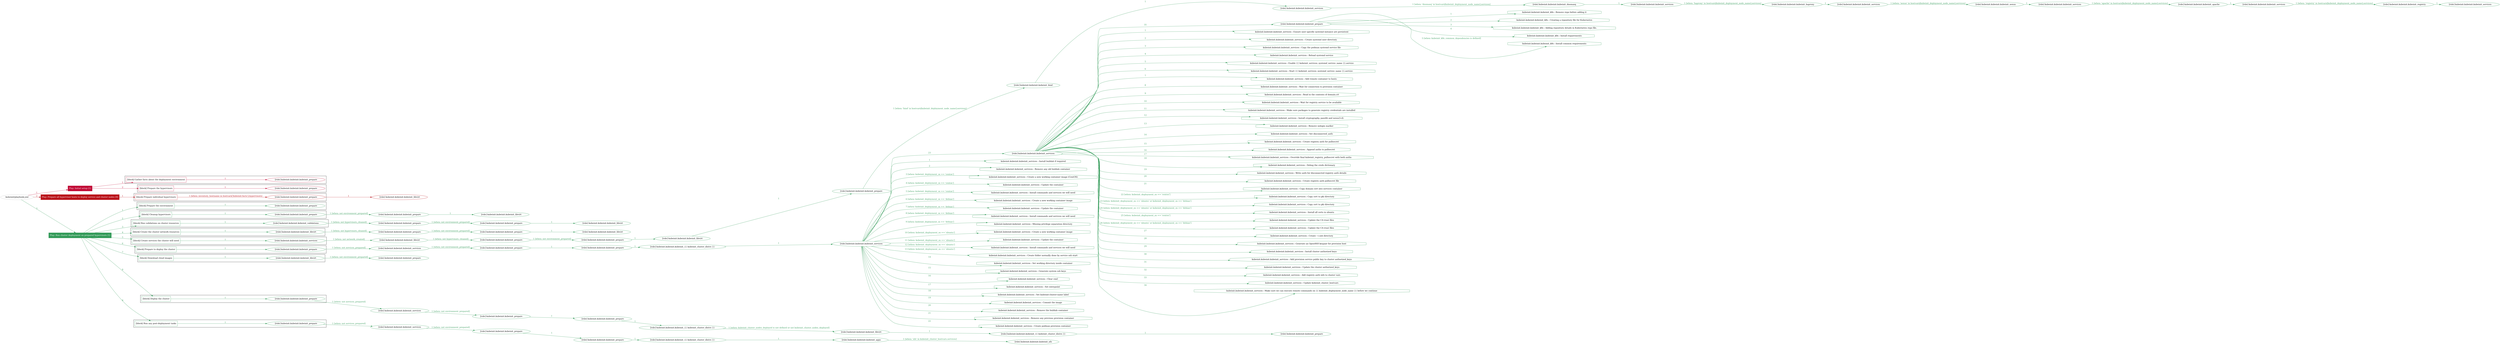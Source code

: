 digraph {
	graph [concentrate=true ordering=in rankdir=LR ratio=fill]
	edge [esep=5 sep=10]
	"kubeinit/playbook.yml" [id=root_node style=dotted]
	play_92b7518a [label="Play: Initial setup (1)" color="#c10b36" fontcolor="#ffffff" id=play_92b7518a shape=box style=filled tooltip=localhost]
	"kubeinit/playbook.yml" -> play_92b7518a [label="1 " color="#c10b36" fontcolor="#c10b36" id=edge_88867247 labeltooltip="1 " tooltip="1 "]
	subgraph "kubeinit.kubeinit.kubeinit_prepare" {
		role_ce4e03c8 [label="[role] kubeinit.kubeinit.kubeinit_prepare" color="#c10b36" id=role_ce4e03c8 tooltip="kubeinit.kubeinit.kubeinit_prepare"]
	}
	subgraph "kubeinit.kubeinit.kubeinit_prepare" {
		role_57463287 [label="[role] kubeinit.kubeinit.kubeinit_prepare" color="#c10b36" id=role_57463287 tooltip="kubeinit.kubeinit.kubeinit_prepare"]
	}
	subgraph "Play: Initial setup (1)" {
		play_92b7518a -> block_1b6678e8 [label=1 color="#c10b36" fontcolor="#c10b36" id=edge_5b35df6c labeltooltip=1 tooltip=1]
		subgraph cluster_block_1b6678e8 {
			block_1b6678e8 [label="[block] Gather facts about the deployment environment" color="#c10b36" id=block_1b6678e8 labeltooltip="Gather facts about the deployment environment" shape=box tooltip="Gather facts about the deployment environment"]
			block_1b6678e8 -> role_ce4e03c8 [label="1 " color="#c10b36" fontcolor="#c10b36" id=edge_1914b3c9 labeltooltip="1 " tooltip="1 "]
		}
		play_92b7518a -> block_e1951dd5 [label=2 color="#c10b36" fontcolor="#c10b36" id=edge_432cb0eb labeltooltip=2 tooltip=2]
		subgraph cluster_block_e1951dd5 {
			block_e1951dd5 [label="[block] Prepare the hypervisors" color="#c10b36" id=block_e1951dd5 labeltooltip="Prepare the hypervisors" shape=box tooltip="Prepare the hypervisors"]
			block_e1951dd5 -> role_57463287 [label="1 " color="#c10b36" fontcolor="#c10b36" id=edge_9681283e labeltooltip="1 " tooltip="1 "]
		}
	}
	play_5d74e646 [label="Play: Prepare all hypervisor hosts to deploy service and cluster nodes (0)" color="#ba121a" fontcolor="#ffffff" id=play_5d74e646 shape=box style=filled tooltip="Play: Prepare all hypervisor hosts to deploy service and cluster nodes (0)"]
	"kubeinit/playbook.yml" -> play_5d74e646 [label="2 " color="#ba121a" fontcolor="#ba121a" id=edge_e6149b68 labeltooltip="2 " tooltip="2 "]
	subgraph "kubeinit.kubeinit.kubeinit_libvirt" {
		role_30cd04a4 [label="[role] kubeinit.kubeinit.kubeinit_libvirt" color="#ba121a" id=role_30cd04a4 tooltip="kubeinit.kubeinit.kubeinit_libvirt"]
	}
	subgraph "kubeinit.kubeinit.kubeinit_prepare" {
		role_6881511a [label="[role] kubeinit.kubeinit.kubeinit_prepare" color="#ba121a" id=role_6881511a tooltip="kubeinit.kubeinit.kubeinit_prepare"]
		role_6881511a -> role_30cd04a4 [label="1 " color="#ba121a" fontcolor="#ba121a" id=edge_b6ad1fbe labeltooltip="1 " tooltip="1 "]
	}
	subgraph "Play: Prepare all hypervisor hosts to deploy service and cluster nodes (0)" {
		play_5d74e646 -> block_0df66a6b [label=1 color="#ba121a" fontcolor="#ba121a" id=edge_c54a4600 labeltooltip=1 tooltip=1]
		subgraph cluster_block_0df66a6b {
			block_0df66a6b [label="[block] Prepare individual hypervisors" color="#ba121a" id=block_0df66a6b labeltooltip="Prepare individual hypervisors" shape=box tooltip="Prepare individual hypervisors"]
			block_0df66a6b -> role_6881511a [label="1 [when: inventory_hostname in hostvars['kubeinit-facts'].hypervisors]" color="#ba121a" fontcolor="#ba121a" id=edge_d56dc617 labeltooltip="1 [when: inventory_hostname in hostvars['kubeinit-facts'].hypervisors]" tooltip="1 [when: inventory_hostname in hostvars['kubeinit-facts'].hypervisors]"]
		}
	}
	play_000e2544 [label="Play: Run cluster deployment on prepared hypervisors (1)" color="#329a58" fontcolor="#ffffff" id=play_000e2544 shape=box style=filled tooltip=localhost]
	"kubeinit/playbook.yml" -> play_000e2544 [label="3 " color="#329a58" fontcolor="#329a58" id=edge_d5abb4e4 labeltooltip="3 " tooltip="3 "]
	subgraph "kubeinit.kubeinit.kubeinit_prepare" {
		role_fdf16b2a [label="[role] kubeinit.kubeinit.kubeinit_prepare" color="#329a58" id=role_fdf16b2a tooltip="kubeinit.kubeinit.kubeinit_prepare"]
	}
	subgraph "kubeinit.kubeinit.kubeinit_libvirt" {
		role_0d8b5b6b [label="[role] kubeinit.kubeinit.kubeinit_libvirt" color="#329a58" id=role_0d8b5b6b tooltip="kubeinit.kubeinit.kubeinit_libvirt"]
	}
	subgraph "kubeinit.kubeinit.kubeinit_prepare" {
		role_3a8809af [label="[role] kubeinit.kubeinit.kubeinit_prepare" color="#329a58" id=role_3a8809af tooltip="kubeinit.kubeinit.kubeinit_prepare"]
		role_3a8809af -> role_0d8b5b6b [label="1 " color="#329a58" fontcolor="#329a58" id=edge_871d2c4b labeltooltip="1 " tooltip="1 "]
	}
	subgraph "kubeinit.kubeinit.kubeinit_prepare" {
		role_45f67838 [label="[role] kubeinit.kubeinit.kubeinit_prepare" color="#329a58" id=role_45f67838 tooltip="kubeinit.kubeinit.kubeinit_prepare"]
		role_45f67838 -> role_3a8809af [label="1 [when: not environment_prepared]" color="#329a58" fontcolor="#329a58" id=edge_7758d506 labeltooltip="1 [when: not environment_prepared]" tooltip="1 [when: not environment_prepared]"]
	}
	subgraph "kubeinit.kubeinit.kubeinit_libvirt" {
		role_cb007b77 [label="[role] kubeinit.kubeinit.kubeinit_libvirt" color="#329a58" id=role_cb007b77 tooltip="kubeinit.kubeinit.kubeinit_libvirt"]
	}
	subgraph "kubeinit.kubeinit.kubeinit_prepare" {
		role_c7bd3b3b [label="[role] kubeinit.kubeinit.kubeinit_prepare" color="#329a58" id=role_c7bd3b3b tooltip="kubeinit.kubeinit.kubeinit_prepare"]
		role_c7bd3b3b -> role_cb007b77 [label="1 " color="#329a58" fontcolor="#329a58" id=edge_fc1cd368 labeltooltip="1 " tooltip="1 "]
	}
	subgraph "kubeinit.kubeinit.kubeinit_prepare" {
		role_0b4c6338 [label="[role] kubeinit.kubeinit.kubeinit_prepare" color="#329a58" id=role_0b4c6338 tooltip="kubeinit.kubeinit.kubeinit_prepare"]
		role_0b4c6338 -> role_c7bd3b3b [label="1 [when: not environment_prepared]" color="#329a58" fontcolor="#329a58" id=edge_53cbfff5 labeltooltip="1 [when: not environment_prepared]" tooltip="1 [when: not environment_prepared]"]
	}
	subgraph "kubeinit.kubeinit.kubeinit_validations" {
		role_b021799f [label="[role] kubeinit.kubeinit.kubeinit_validations" color="#329a58" id=role_b021799f tooltip="kubeinit.kubeinit.kubeinit_validations"]
		role_b021799f -> role_0b4c6338 [label="1 [when: not hypervisors_cleaned]" color="#329a58" fontcolor="#329a58" id=edge_15ced3ed labeltooltip="1 [when: not hypervisors_cleaned]" tooltip="1 [when: not hypervisors_cleaned]"]
	}
	subgraph "kubeinit.kubeinit.kubeinit_libvirt" {
		role_7b33a9a1 [label="[role] kubeinit.kubeinit.kubeinit_libvirt" color="#329a58" id=role_7b33a9a1 tooltip="kubeinit.kubeinit.kubeinit_libvirt"]
	}
	subgraph "kubeinit.kubeinit.kubeinit_prepare" {
		role_05307132 [label="[role] kubeinit.kubeinit.kubeinit_prepare" color="#329a58" id=role_05307132 tooltip="kubeinit.kubeinit.kubeinit_prepare"]
		role_05307132 -> role_7b33a9a1 [label="1 " color="#329a58" fontcolor="#329a58" id=edge_e02c9841 labeltooltip="1 " tooltip="1 "]
	}
	subgraph "kubeinit.kubeinit.kubeinit_prepare" {
		role_ced39ce3 [label="[role] kubeinit.kubeinit.kubeinit_prepare" color="#329a58" id=role_ced39ce3 tooltip="kubeinit.kubeinit.kubeinit_prepare"]
		role_ced39ce3 -> role_05307132 [label="1 [when: not environment_prepared]" color="#329a58" fontcolor="#329a58" id=edge_b2a322c6 labeltooltip="1 [when: not environment_prepared]" tooltip="1 [when: not environment_prepared]"]
	}
	subgraph "kubeinit.kubeinit.kubeinit_libvirt" {
		role_d01efad4 [label="[role] kubeinit.kubeinit.kubeinit_libvirt" color="#329a58" id=role_d01efad4 tooltip="kubeinit.kubeinit.kubeinit_libvirt"]
		role_d01efad4 -> role_ced39ce3 [label="1 [when: not hypervisors_cleaned]" color="#329a58" fontcolor="#329a58" id=edge_47dfbdd5 labeltooltip="1 [when: not hypervisors_cleaned]" tooltip="1 [when: not hypervisors_cleaned]"]
	}
	subgraph "kubeinit.kubeinit.kubeinit_services" {
		role_bbdda0fd [label="[role] kubeinit.kubeinit.kubeinit_services" color="#329a58" id=role_bbdda0fd tooltip="kubeinit.kubeinit.kubeinit_services"]
	}
	subgraph "kubeinit.kubeinit.kubeinit_registry" {
		role_8fd7e101 [label="[role] kubeinit.kubeinit.kubeinit_registry" color="#329a58" id=role_8fd7e101 tooltip="kubeinit.kubeinit.kubeinit_registry"]
		role_8fd7e101 -> role_bbdda0fd [label="1 " color="#329a58" fontcolor="#329a58" id=edge_ab120acd labeltooltip="1 " tooltip="1 "]
	}
	subgraph "kubeinit.kubeinit.kubeinit_services" {
		role_1ef02a35 [label="[role] kubeinit.kubeinit.kubeinit_services" color="#329a58" id=role_1ef02a35 tooltip="kubeinit.kubeinit.kubeinit_services"]
		role_1ef02a35 -> role_8fd7e101 [label="1 [when: 'registry' in hostvars[kubeinit_deployment_node_name].services]" color="#329a58" fontcolor="#329a58" id=edge_0de44a72 labeltooltip="1 [when: 'registry' in hostvars[kubeinit_deployment_node_name].services]" tooltip="1 [when: 'registry' in hostvars[kubeinit_deployment_node_name].services]"]
	}
	subgraph "kubeinit.kubeinit.kubeinit_apache" {
		role_009ebf8b [label="[role] kubeinit.kubeinit.kubeinit_apache" color="#329a58" id=role_009ebf8b tooltip="kubeinit.kubeinit.kubeinit_apache"]
		role_009ebf8b -> role_1ef02a35 [label="1 " color="#329a58" fontcolor="#329a58" id=edge_2f5bd176 labeltooltip="1 " tooltip="1 "]
	}
	subgraph "kubeinit.kubeinit.kubeinit_services" {
		role_caf838d3 [label="[role] kubeinit.kubeinit.kubeinit_services" color="#329a58" id=role_caf838d3 tooltip="kubeinit.kubeinit.kubeinit_services"]
		role_caf838d3 -> role_009ebf8b [label="1 [when: 'apache' in hostvars[kubeinit_deployment_node_name].services]" color="#329a58" fontcolor="#329a58" id=edge_33c4d06b labeltooltip="1 [when: 'apache' in hostvars[kubeinit_deployment_node_name].services]" tooltip="1 [when: 'apache' in hostvars[kubeinit_deployment_node_name].services]"]
	}
	subgraph "kubeinit.kubeinit.kubeinit_nexus" {
		role_652def30 [label="[role] kubeinit.kubeinit.kubeinit_nexus" color="#329a58" id=role_652def30 tooltip="kubeinit.kubeinit.kubeinit_nexus"]
		role_652def30 -> role_caf838d3 [label="1 " color="#329a58" fontcolor="#329a58" id=edge_35fad4fd labeltooltip="1 " tooltip="1 "]
	}
	subgraph "kubeinit.kubeinit.kubeinit_services" {
		role_e4a7adc2 [label="[role] kubeinit.kubeinit.kubeinit_services" color="#329a58" id=role_e4a7adc2 tooltip="kubeinit.kubeinit.kubeinit_services"]
		role_e4a7adc2 -> role_652def30 [label="1 [when: 'nexus' in hostvars[kubeinit_deployment_node_name].services]" color="#329a58" fontcolor="#329a58" id=edge_e24067d6 labeltooltip="1 [when: 'nexus' in hostvars[kubeinit_deployment_node_name].services]" tooltip="1 [when: 'nexus' in hostvars[kubeinit_deployment_node_name].services]"]
	}
	subgraph "kubeinit.kubeinit.kubeinit_haproxy" {
		role_f3a97c9d [label="[role] kubeinit.kubeinit.kubeinit_haproxy" color="#329a58" id=role_f3a97c9d tooltip="kubeinit.kubeinit.kubeinit_haproxy"]
		role_f3a97c9d -> role_e4a7adc2 [label="1 " color="#329a58" fontcolor="#329a58" id=edge_e82bd2ec labeltooltip="1 " tooltip="1 "]
	}
	subgraph "kubeinit.kubeinit.kubeinit_services" {
		role_8191e410 [label="[role] kubeinit.kubeinit.kubeinit_services" color="#329a58" id=role_8191e410 tooltip="kubeinit.kubeinit.kubeinit_services"]
		role_8191e410 -> role_f3a97c9d [label="1 [when: 'haproxy' in hostvars[kubeinit_deployment_node_name].services]" color="#329a58" fontcolor="#329a58" id=edge_d613e3c2 labeltooltip="1 [when: 'haproxy' in hostvars[kubeinit_deployment_node_name].services]" tooltip="1 [when: 'haproxy' in hostvars[kubeinit_deployment_node_name].services]"]
	}
	subgraph "kubeinit.kubeinit.kubeinit_dnsmasq" {
		role_c9b65da9 [label="[role] kubeinit.kubeinit.kubeinit_dnsmasq" color="#329a58" id=role_c9b65da9 tooltip="kubeinit.kubeinit.kubeinit_dnsmasq"]
		role_c9b65da9 -> role_8191e410 [label="1 " color="#329a58" fontcolor="#329a58" id=edge_4ba8011b labeltooltip="1 " tooltip="1 "]
	}
	subgraph "kubeinit.kubeinit.kubeinit_services" {
		role_9ba66fba [label="[role] kubeinit.kubeinit.kubeinit_services" color="#329a58" id=role_9ba66fba tooltip="kubeinit.kubeinit.kubeinit_services"]
		role_9ba66fba -> role_c9b65da9 [label="1 [when: 'dnsmasq' in hostvars[kubeinit_deployment_node_name].services]" color="#329a58" fontcolor="#329a58" id=edge_e657a779 labeltooltip="1 [when: 'dnsmasq' in hostvars[kubeinit_deployment_node_name].services]" tooltip="1 [when: 'dnsmasq' in hostvars[kubeinit_deployment_node_name].services]"]
	}
	subgraph "kubeinit.kubeinit.kubeinit_bind" {
		role_372c759f [label="[role] kubeinit.kubeinit.kubeinit_bind" color="#329a58" id=role_372c759f tooltip="kubeinit.kubeinit.kubeinit_bind"]
		role_372c759f -> role_9ba66fba [label="1 " color="#329a58" fontcolor="#329a58" id=edge_41a5fa0f labeltooltip="1 " tooltip="1 "]
	}
	subgraph "kubeinit.kubeinit.kubeinit_prepare" {
		role_1cb7be05 [label="[role] kubeinit.kubeinit.kubeinit_prepare" color="#329a58" id=role_1cb7be05 tooltip="kubeinit.kubeinit.kubeinit_prepare"]
		role_1cb7be05 -> role_372c759f [label="1 [when: 'bind' in hostvars[kubeinit_deployment_node_name].services]" color="#329a58" fontcolor="#329a58" id=edge_e0f006b9 labeltooltip="1 [when: 'bind' in hostvars[kubeinit_deployment_node_name].services]" tooltip="1 [when: 'bind' in hostvars[kubeinit_deployment_node_name].services]"]
	}
	subgraph "kubeinit.kubeinit.kubeinit_libvirt" {
		role_f4e3e966 [label="[role] kubeinit.kubeinit.kubeinit_libvirt" color="#329a58" id=role_f4e3e966 tooltip="kubeinit.kubeinit.kubeinit_libvirt"]
		role_f4e3e966 -> role_1cb7be05 [label="1 " color="#329a58" fontcolor="#329a58" id=edge_545acd57 labeltooltip="1 " tooltip="1 "]
	}
	subgraph "kubeinit.kubeinit.kubeinit_prepare" {
		role_a1f9a741 [label="[role] kubeinit.kubeinit.kubeinit_prepare" color="#329a58" id=role_a1f9a741 tooltip="kubeinit.kubeinit.kubeinit_prepare"]
		role_a1f9a741 -> role_f4e3e966 [label="1 " color="#329a58" fontcolor="#329a58" id=edge_3211bbbd labeltooltip="1 " tooltip="1 "]
	}
	subgraph "kubeinit.kubeinit.kubeinit_prepare" {
		role_109b1641 [label="[role] kubeinit.kubeinit.kubeinit_prepare" color="#329a58" id=role_109b1641 tooltip="kubeinit.kubeinit.kubeinit_prepare"]
		role_109b1641 -> role_a1f9a741 [label="1 [when: not environment_prepared]" color="#329a58" fontcolor="#329a58" id=edge_336b95f1 labeltooltip="1 [when: not environment_prepared]" tooltip="1 [when: not environment_prepared]"]
	}
	subgraph "kubeinit.kubeinit.kubeinit_libvirt" {
		role_21f52198 [label="[role] kubeinit.kubeinit.kubeinit_libvirt" color="#329a58" id=role_21f52198 tooltip="kubeinit.kubeinit.kubeinit_libvirt"]
		role_21f52198 -> role_109b1641 [label="1 [when: not hypervisors_cleaned]" color="#329a58" fontcolor="#329a58" id=edge_b200ac2c labeltooltip="1 [when: not hypervisors_cleaned]" tooltip="1 [when: not hypervisors_cleaned]"]
	}
	subgraph "kubeinit.kubeinit.kubeinit_services" {
		role_38cec9f1 [label="[role] kubeinit.kubeinit.kubeinit_services" color="#329a58" id=role_38cec9f1 tooltip="kubeinit.kubeinit.kubeinit_services"]
		role_38cec9f1 -> role_21f52198 [label="1 [when: not network_created]" color="#329a58" fontcolor="#329a58" id=edge_3c038fe3 labeltooltip="1 [when: not network_created]" tooltip="1 [when: not network_created]"]
	}
	subgraph "kubeinit.kubeinit.kubeinit_prepare" {
		role_357b9d21 [label="[role] kubeinit.kubeinit.kubeinit_prepare" color="#329a58" id=role_357b9d21 tooltip="kubeinit.kubeinit.kubeinit_prepare"]
		task_03162f6a [label="kubeinit.kubeinit.kubeinit_k8s : Remove repo before adding it" color="#329a58" id=task_03162f6a shape=octagon tooltip="kubeinit.kubeinit.kubeinit_k8s : Remove repo before adding it"]
		role_357b9d21 -> task_03162f6a [label="1 " color="#329a58" fontcolor="#329a58" id=edge_9e26eaa8 labeltooltip="1 " tooltip="1 "]
		task_86629848 [label="kubeinit.kubeinit.kubeinit_k8s : Creating a repository file for Kubernetes" color="#329a58" id=task_86629848 shape=octagon tooltip="kubeinit.kubeinit.kubeinit_k8s : Creating a repository file for Kubernetes"]
		role_357b9d21 -> task_86629848 [label="2 " color="#329a58" fontcolor="#329a58" id=edge_9d44fcb5 labeltooltip="2 " tooltip="2 "]
		task_990583e8 [label="kubeinit.kubeinit.kubeinit_k8s : Adding repository details in Kubernetes repo file." color="#329a58" id=task_990583e8 shape=octagon tooltip="kubeinit.kubeinit.kubeinit_k8s : Adding repository details in Kubernetes repo file."]
		role_357b9d21 -> task_990583e8 [label="3 " color="#329a58" fontcolor="#329a58" id=edge_e40112c7 labeltooltip="3 " tooltip="3 "]
		task_5ed05314 [label="kubeinit.kubeinit.kubeinit_k8s : Install requirements" color="#329a58" id=task_5ed05314 shape=octagon tooltip="kubeinit.kubeinit.kubeinit_k8s : Install requirements"]
		role_357b9d21 -> task_5ed05314 [label="4 " color="#329a58" fontcolor="#329a58" id=edge_cf0db244 labeltooltip="4 " tooltip="4 "]
		task_2025768d [label="kubeinit.kubeinit.kubeinit_k8s : Install common requirements" color="#329a58" id=task_2025768d shape=octagon tooltip="kubeinit.kubeinit.kubeinit_k8s : Install common requirements"]
		role_357b9d21 -> task_2025768d [label="5 [when: kubeinit_k8s_common_dependencies is defined]" color="#329a58" fontcolor="#329a58" id=edge_781c3b43 labeltooltip="5 [when: kubeinit_k8s_common_dependencies is defined]" tooltip="5 [when: kubeinit_k8s_common_dependencies is defined]"]
	}
	subgraph "kubeinit.kubeinit.kubeinit_services" {
		role_0938286e [label="[role] kubeinit.kubeinit.kubeinit_services" color="#329a58" id=role_0938286e tooltip="kubeinit.kubeinit.kubeinit_services"]
		task_43a4b2bf [label="kubeinit.kubeinit.kubeinit_services : Ensure user specific systemd instance are persistent" color="#329a58" id=task_43a4b2bf shape=octagon tooltip="kubeinit.kubeinit.kubeinit_services : Ensure user specific systemd instance are persistent"]
		role_0938286e -> task_43a4b2bf [label="1 " color="#329a58" fontcolor="#329a58" id=edge_b077b561 labeltooltip="1 " tooltip="1 "]
		task_97daa5a5 [label="kubeinit.kubeinit.kubeinit_services : Create systemd user directory" color="#329a58" id=task_97daa5a5 shape=octagon tooltip="kubeinit.kubeinit.kubeinit_services : Create systemd user directory"]
		role_0938286e -> task_97daa5a5 [label="2 " color="#329a58" fontcolor="#329a58" id=edge_bef75ffe labeltooltip="2 " tooltip="2 "]
		task_c4d8acc6 [label="kubeinit.kubeinit.kubeinit_services : Copy the podman systemd service file" color="#329a58" id=task_c4d8acc6 shape=octagon tooltip="kubeinit.kubeinit.kubeinit_services : Copy the podman systemd service file"]
		role_0938286e -> task_c4d8acc6 [label="3 " color="#329a58" fontcolor="#329a58" id=edge_1f008878 labeltooltip="3 " tooltip="3 "]
		task_207498f8 [label="kubeinit.kubeinit.kubeinit_services : Reload systemd service" color="#329a58" id=task_207498f8 shape=octagon tooltip="kubeinit.kubeinit.kubeinit_services : Reload systemd service"]
		role_0938286e -> task_207498f8 [label="4 " color="#329a58" fontcolor="#329a58" id=edge_af865519 labeltooltip="4 " tooltip="4 "]
		task_be765131 [label="kubeinit.kubeinit.kubeinit_services : Enable {{ kubeinit_services_systemd_service_name }}.service" color="#329a58" id=task_be765131 shape=octagon tooltip="kubeinit.kubeinit.kubeinit_services : Enable {{ kubeinit_services_systemd_service_name }}.service"]
		role_0938286e -> task_be765131 [label="5 " color="#329a58" fontcolor="#329a58" id=edge_9864401e labeltooltip="5 " tooltip="5 "]
		task_df5cb794 [label="kubeinit.kubeinit.kubeinit_services : Start {{ kubeinit_services_systemd_service_name }}.service" color="#329a58" id=task_df5cb794 shape=octagon tooltip="kubeinit.kubeinit.kubeinit_services : Start {{ kubeinit_services_systemd_service_name }}.service"]
		role_0938286e -> task_df5cb794 [label="6 " color="#329a58" fontcolor="#329a58" id=edge_4b3bc4df labeltooltip="6 " tooltip="6 "]
		task_7ea9bbcc [label="kubeinit.kubeinit.kubeinit_services : Add remote container to hosts" color="#329a58" id=task_7ea9bbcc shape=octagon tooltip="kubeinit.kubeinit.kubeinit_services : Add remote container to hosts"]
		role_0938286e -> task_7ea9bbcc [label="7 " color="#329a58" fontcolor="#329a58" id=edge_a8e3cd7b labeltooltip="7 " tooltip="7 "]
		task_205ef304 [label="kubeinit.kubeinit.kubeinit_services : Wait for connection to provision container" color="#329a58" id=task_205ef304 shape=octagon tooltip="kubeinit.kubeinit.kubeinit_services : Wait for connection to provision container"]
		role_0938286e -> task_205ef304 [label="8 " color="#329a58" fontcolor="#329a58" id=edge_df424915 labeltooltip="8 " tooltip="8 "]
		task_41b213d3 [label="kubeinit.kubeinit.kubeinit_services : Read in the contents of domain.crt" color="#329a58" id=task_41b213d3 shape=octagon tooltip="kubeinit.kubeinit.kubeinit_services : Read in the contents of domain.crt"]
		role_0938286e -> task_41b213d3 [label="9 " color="#329a58" fontcolor="#329a58" id=edge_333ecaca labeltooltip="9 " tooltip="9 "]
		task_f067bcbe [label="kubeinit.kubeinit.kubeinit_services : Wait for registry service to be available" color="#329a58" id=task_f067bcbe shape=octagon tooltip="kubeinit.kubeinit.kubeinit_services : Wait for registry service to be available"]
		role_0938286e -> task_f067bcbe [label="10 " color="#329a58" fontcolor="#329a58" id=edge_e931a05d labeltooltip="10 " tooltip="10 "]
		task_bfa8bbcb [label="kubeinit.kubeinit.kubeinit_services : Make sure packages to generate registry credentials are installed" color="#329a58" id=task_bfa8bbcb shape=octagon tooltip="kubeinit.kubeinit.kubeinit_services : Make sure packages to generate registry credentials are installed"]
		role_0938286e -> task_bfa8bbcb [label="11 " color="#329a58" fontcolor="#329a58" id=edge_d8dc8368 labeltooltip="11 " tooltip="11 "]
		task_11df92d2 [label="kubeinit.kubeinit.kubeinit_services : Install cryptography, passlib and nexus3-cli" color="#329a58" id=task_11df92d2 shape=octagon tooltip="kubeinit.kubeinit.kubeinit_services : Install cryptography, passlib and nexus3-cli"]
		role_0938286e -> task_11df92d2 [label="12 " color="#329a58" fontcolor="#329a58" id=edge_2f71a3e8 labeltooltip="12 " tooltip="12 "]
		task_c46de25a [label="kubeinit.kubeinit.kubeinit_services : Remove nologin marker" color="#329a58" id=task_c46de25a shape=octagon tooltip="kubeinit.kubeinit.kubeinit_services : Remove nologin marker"]
		role_0938286e -> task_c46de25a [label="13 " color="#329a58" fontcolor="#329a58" id=edge_e2ee3a18 labeltooltip="13 " tooltip="13 "]
		task_b8b098fc [label="kubeinit.kubeinit.kubeinit_services : Set disconnected_auth" color="#329a58" id=task_b8b098fc shape=octagon tooltip="kubeinit.kubeinit.kubeinit_services : Set disconnected_auth"]
		role_0938286e -> task_b8b098fc [label="14 " color="#329a58" fontcolor="#329a58" id=edge_0710c7f7 labeltooltip="14 " tooltip="14 "]
		task_fc0fe862 [label="kubeinit.kubeinit.kubeinit_services : Create registry auth for pullsecret" color="#329a58" id=task_fc0fe862 shape=octagon tooltip="kubeinit.kubeinit.kubeinit_services : Create registry auth for pullsecret"]
		role_0938286e -> task_fc0fe862 [label="15 " color="#329a58" fontcolor="#329a58" id=edge_8407c211 labeltooltip="15 " tooltip="15 "]
		task_48f5df3a [label="kubeinit.kubeinit.kubeinit_services : Append auths to pullsecret" color="#329a58" id=task_48f5df3a shape=octagon tooltip="kubeinit.kubeinit.kubeinit_services : Append auths to pullsecret"]
		role_0938286e -> task_48f5df3a [label="16 " color="#329a58" fontcolor="#329a58" id=edge_d83107f6 labeltooltip="16 " tooltip="16 "]
		task_56903acb [label="kubeinit.kubeinit.kubeinit_services : Override final kubeinit_registry_pullsecret with both auths" color="#329a58" id=task_56903acb shape=octagon tooltip="kubeinit.kubeinit.kubeinit_services : Override final kubeinit_registry_pullsecret with both auths"]
		role_0938286e -> task_56903acb [label="17 " color="#329a58" fontcolor="#329a58" id=edge_063382bc labeltooltip="17 " tooltip="17 "]
		task_65def614 [label="kubeinit.kubeinit.kubeinit_services : Debug the creds dictionary" color="#329a58" id=task_65def614 shape=octagon tooltip="kubeinit.kubeinit.kubeinit_services : Debug the creds dictionary"]
		role_0938286e -> task_65def614 [label="18 " color="#329a58" fontcolor="#329a58" id=edge_f5066436 labeltooltip="18 " tooltip="18 "]
		task_6f0a37f6 [label="kubeinit.kubeinit.kubeinit_services : Write auth for disconnected registry auth details" color="#329a58" id=task_6f0a37f6 shape=octagon tooltip="kubeinit.kubeinit.kubeinit_services : Write auth for disconnected registry auth details"]
		role_0938286e -> task_6f0a37f6 [label="19 " color="#329a58" fontcolor="#329a58" id=edge_1715f3a0 labeltooltip="19 " tooltip="19 "]
		task_13720780 [label="kubeinit.kubeinit.kubeinit_services : Create registry auth pullsecret file" color="#329a58" id=task_13720780 shape=octagon tooltip="kubeinit.kubeinit.kubeinit_services : Create registry auth pullsecret file"]
		role_0938286e -> task_13720780 [label="20 " color="#329a58" fontcolor="#329a58" id=edge_ba6b5345 labeltooltip="20 " tooltip="20 "]
		task_239fb4fc [label="kubeinit.kubeinit.kubeinit_services : Copy domain cert into services container" color="#329a58" id=task_239fb4fc shape=octagon tooltip="kubeinit.kubeinit.kubeinit_services : Copy domain cert into services container"]
		role_0938286e -> task_239fb4fc [label="21 " color="#329a58" fontcolor="#329a58" id=edge_60a5393b labeltooltip="21 " tooltip="21 "]
		task_1a5ac93c [label="kubeinit.kubeinit.kubeinit_services : Copy cert to pki directory" color="#329a58" id=task_1a5ac93c shape=octagon tooltip="kubeinit.kubeinit.kubeinit_services : Copy cert to pki directory"]
		role_0938286e -> task_1a5ac93c [label="22 [when: kubeinit_deployment_os == 'centos']" color="#329a58" fontcolor="#329a58" id=edge_8c470e26 labeltooltip="22 [when: kubeinit_deployment_os == 'centos']" tooltip="22 [when: kubeinit_deployment_os == 'centos']"]
		task_caef93a7 [label="kubeinit.kubeinit.kubeinit_services : Copy cert to pki directory" color="#329a58" id=task_caef93a7 shape=octagon tooltip="kubeinit.kubeinit.kubeinit_services : Copy cert to pki directory"]
		role_0938286e -> task_caef93a7 [label="23 [when: kubeinit_deployment_os == 'ubuntu' or kubeinit_deployment_os == 'debian']" color="#329a58" fontcolor="#329a58" id=edge_2af1f1bd labeltooltip="23 [when: kubeinit_deployment_os == 'ubuntu' or kubeinit_deployment_os == 'debian']" tooltip="23 [when: kubeinit_deployment_os == 'ubuntu' or kubeinit_deployment_os == 'debian']"]
		task_b0c845d1 [label="kubeinit.kubeinit.kubeinit_services : Install all certs in ubuntu" color="#329a58" id=task_b0c845d1 shape=octagon tooltip="kubeinit.kubeinit.kubeinit_services : Install all certs in ubuntu"]
		role_0938286e -> task_b0c845d1 [label="24 [when: kubeinit_deployment_os == 'ubuntu' or kubeinit_deployment_os == 'debian']" color="#329a58" fontcolor="#329a58" id=edge_f5d22066 labeltooltip="24 [when: kubeinit_deployment_os == 'ubuntu' or kubeinit_deployment_os == 'debian']" tooltip="24 [when: kubeinit_deployment_os == 'ubuntu' or kubeinit_deployment_os == 'debian']"]
		task_23e36bd8 [label="kubeinit.kubeinit.kubeinit_services : Update the CA trust files" color="#329a58" id=task_23e36bd8 shape=octagon tooltip="kubeinit.kubeinit.kubeinit_services : Update the CA trust files"]
		role_0938286e -> task_23e36bd8 [label="25 [when: kubeinit_deployment_os == 'centos']" color="#329a58" fontcolor="#329a58" id=edge_cb60a517 labeltooltip="25 [when: kubeinit_deployment_os == 'centos']" tooltip="25 [when: kubeinit_deployment_os == 'centos']"]
		task_1e1071b1 [label="kubeinit.kubeinit.kubeinit_services : Update the CA trust files" color="#329a58" id=task_1e1071b1 shape=octagon tooltip="kubeinit.kubeinit.kubeinit_services : Update the CA trust files"]
		role_0938286e -> task_1e1071b1 [label="26 [when: kubeinit_deployment_os == 'ubuntu' or kubeinit_deployment_os == 'debian']" color="#329a58" fontcolor="#329a58" id=edge_741079ed labeltooltip="26 [when: kubeinit_deployment_os == 'ubuntu' or kubeinit_deployment_os == 'debian']" tooltip="26 [when: kubeinit_deployment_os == 'ubuntu' or kubeinit_deployment_os == 'debian']"]
		task_001754d2 [label="kubeinit.kubeinit.kubeinit_services : Create ~/.ssh directory" color="#329a58" id=task_001754d2 shape=octagon tooltip="kubeinit.kubeinit.kubeinit_services : Create ~/.ssh directory"]
		role_0938286e -> task_001754d2 [label="27 " color="#329a58" fontcolor="#329a58" id=edge_25fe2f83 labeltooltip="27 " tooltip="27 "]
		task_b5ecd194 [label="kubeinit.kubeinit.kubeinit_services : Generate an OpenSSH keypair for provision host" color="#329a58" id=task_b5ecd194 shape=octagon tooltip="kubeinit.kubeinit.kubeinit_services : Generate an OpenSSH keypair for provision host"]
		role_0938286e -> task_b5ecd194 [label="28 " color="#329a58" fontcolor="#329a58" id=edge_52a0f6ab labeltooltip="28 " tooltip="28 "]
		task_47058627 [label="kubeinit.kubeinit.kubeinit_services : Install cluster authorized keys" color="#329a58" id=task_47058627 shape=octagon tooltip="kubeinit.kubeinit.kubeinit_services : Install cluster authorized keys"]
		role_0938286e -> task_47058627 [label="29 " color="#329a58" fontcolor="#329a58" id=edge_1eb7760f labeltooltip="29 " tooltip="29 "]
		task_4acfa3a6 [label="kubeinit.kubeinit.kubeinit_services : Add provision service public key to cluster authorized_keys" color="#329a58" id=task_4acfa3a6 shape=octagon tooltip="kubeinit.kubeinit.kubeinit_services : Add provision service public key to cluster authorized_keys"]
		role_0938286e -> task_4acfa3a6 [label="30 " color="#329a58" fontcolor="#329a58" id=edge_0c7331c7 labeltooltip="30 " tooltip="30 "]
		task_da117b43 [label="kubeinit.kubeinit.kubeinit_services : Update the cluster authorized_keys" color="#329a58" id=task_da117b43 shape=octagon tooltip="kubeinit.kubeinit.kubeinit_services : Update the cluster authorized_keys"]
		role_0938286e -> task_da117b43 [label="31 " color="#329a58" fontcolor="#329a58" id=edge_892812b0 labeltooltip="31 " tooltip="31 "]
		task_60fbe445 [label="kubeinit.kubeinit.kubeinit_services : Add registry auth info to cluster vars" color="#329a58" id=task_60fbe445 shape=octagon tooltip="kubeinit.kubeinit.kubeinit_services : Add registry auth info to cluster vars"]
		role_0938286e -> task_60fbe445 [label="32 " color="#329a58" fontcolor="#329a58" id=edge_b4d8aac4 labeltooltip="32 " tooltip="32 "]
		task_490c907e [label="kubeinit.kubeinit.kubeinit_services : Update kubeinit_cluster_hostvars" color="#329a58" id=task_490c907e shape=octagon tooltip="kubeinit.kubeinit.kubeinit_services : Update kubeinit_cluster_hostvars"]
		role_0938286e -> task_490c907e [label="33 " color="#329a58" fontcolor="#329a58" id=edge_3414fd70 labeltooltip="33 " tooltip="33 "]
		task_73abbf22 [label="kubeinit.kubeinit.kubeinit_services : Make sure we can execute remote commands on {{ kubeinit_deployment_node_name }} before we continue" color="#329a58" id=task_73abbf22 shape=octagon tooltip="kubeinit.kubeinit.kubeinit_services : Make sure we can execute remote commands on {{ kubeinit_deployment_node_name }} before we continue"]
		role_0938286e -> task_73abbf22 [label="34 " color="#329a58" fontcolor="#329a58" id=edge_06c7beda labeltooltip="34 " tooltip="34 "]
		role_0938286e -> role_357b9d21 [label="35 " color="#329a58" fontcolor="#329a58" id=edge_c0222e3b labeltooltip="35 " tooltip="35 "]
	}
	subgraph "kubeinit.kubeinit.kubeinit_services" {
		role_b8cee2d0 [label="[role] kubeinit.kubeinit.kubeinit_services" color="#329a58" id=role_b8cee2d0 tooltip="kubeinit.kubeinit.kubeinit_services"]
		task_ead66c03 [label="kubeinit.kubeinit.kubeinit_services : Install buildah if required" color="#329a58" id=task_ead66c03 shape=octagon tooltip="kubeinit.kubeinit.kubeinit_services : Install buildah if required"]
		role_b8cee2d0 -> task_ead66c03 [label="1 " color="#329a58" fontcolor="#329a58" id=edge_3fb23658 labeltooltip="1 " tooltip="1 "]
		task_7ce32314 [label="kubeinit.kubeinit.kubeinit_services : Remove any old buildah container" color="#329a58" id=task_7ce32314 shape=octagon tooltip="kubeinit.kubeinit.kubeinit_services : Remove any old buildah container"]
		role_b8cee2d0 -> task_7ce32314 [label="2 " color="#329a58" fontcolor="#329a58" id=edge_42422f5a labeltooltip="2 " tooltip="2 "]
		task_4417e703 [label="kubeinit.kubeinit.kubeinit_services : Create a new working container image (CentOS)" color="#329a58" id=task_4417e703 shape=octagon tooltip="kubeinit.kubeinit.kubeinit_services : Create a new working container image (CentOS)"]
		role_b8cee2d0 -> task_4417e703 [label="3 [when: kubeinit_deployment_os == 'centos']" color="#329a58" fontcolor="#329a58" id=edge_9a61e3f0 labeltooltip="3 [when: kubeinit_deployment_os == 'centos']" tooltip="3 [when: kubeinit_deployment_os == 'centos']"]
		task_a6a30a31 [label="kubeinit.kubeinit.kubeinit_services : Update the container" color="#329a58" id=task_a6a30a31 shape=octagon tooltip="kubeinit.kubeinit.kubeinit_services : Update the container"]
		role_b8cee2d0 -> task_a6a30a31 [label="4 [when: kubeinit_deployment_os == 'centos']" color="#329a58" fontcolor="#329a58" id=edge_24f683d0 labeltooltip="4 [when: kubeinit_deployment_os == 'centos']" tooltip="4 [when: kubeinit_deployment_os == 'centos']"]
		task_e86181e8 [label="kubeinit.kubeinit.kubeinit_services : Install commands and services we will need" color="#329a58" id=task_e86181e8 shape=octagon tooltip="kubeinit.kubeinit.kubeinit_services : Install commands and services we will need"]
		role_b8cee2d0 -> task_e86181e8 [label="5 [when: kubeinit_deployment_os == 'centos']" color="#329a58" fontcolor="#329a58" id=edge_f38fb89a labeltooltip="5 [when: kubeinit_deployment_os == 'centos']" tooltip="5 [when: kubeinit_deployment_os == 'centos']"]
		task_10aa11de [label="kubeinit.kubeinit.kubeinit_services : Create a new working container image" color="#329a58" id=task_10aa11de shape=octagon tooltip="kubeinit.kubeinit.kubeinit_services : Create a new working container image"]
		role_b8cee2d0 -> task_10aa11de [label="6 [when: kubeinit_deployment_os == 'debian']" color="#329a58" fontcolor="#329a58" id=edge_6fdf84ef labeltooltip="6 [when: kubeinit_deployment_os == 'debian']" tooltip="6 [when: kubeinit_deployment_os == 'debian']"]
		task_f88e4487 [label="kubeinit.kubeinit.kubeinit_services : Update the container" color="#329a58" id=task_f88e4487 shape=octagon tooltip="kubeinit.kubeinit.kubeinit_services : Update the container"]
		role_b8cee2d0 -> task_f88e4487 [label="7 [when: kubeinit_deployment_os == 'debian']" color="#329a58" fontcolor="#329a58" id=edge_df523920 labeltooltip="7 [when: kubeinit_deployment_os == 'debian']" tooltip="7 [when: kubeinit_deployment_os == 'debian']"]
		task_087e6692 [label="kubeinit.kubeinit.kubeinit_services : Install commands and services we will need" color="#329a58" id=task_087e6692 shape=octagon tooltip="kubeinit.kubeinit.kubeinit_services : Install commands and services we will need"]
		role_b8cee2d0 -> task_087e6692 [label="8 [when: kubeinit_deployment_os == 'debian']" color="#329a58" fontcolor="#329a58" id=edge_3255440a labeltooltip="8 [when: kubeinit_deployment_os == 'debian']" tooltip="8 [when: kubeinit_deployment_os == 'debian']"]
		task_3b8dd3e6 [label="kubeinit.kubeinit.kubeinit_services : Missing privilege separation directory" color="#329a58" id=task_3b8dd3e6 shape=octagon tooltip="kubeinit.kubeinit.kubeinit_services : Missing privilege separation directory"]
		role_b8cee2d0 -> task_3b8dd3e6 [label="9 [when: kubeinit_deployment_os == 'debian']" color="#329a58" fontcolor="#329a58" id=edge_918d71e8 labeltooltip="9 [when: kubeinit_deployment_os == 'debian']" tooltip="9 [when: kubeinit_deployment_os == 'debian']"]
		task_dce43c8d [label="kubeinit.kubeinit.kubeinit_services : Create a new working container image" color="#329a58" id=task_dce43c8d shape=octagon tooltip="kubeinit.kubeinit.kubeinit_services : Create a new working container image"]
		role_b8cee2d0 -> task_dce43c8d [label="10 [when: kubeinit_deployment_os == 'ubuntu']" color="#329a58" fontcolor="#329a58" id=edge_2efc3d61 labeltooltip="10 [when: kubeinit_deployment_os == 'ubuntu']" tooltip="10 [when: kubeinit_deployment_os == 'ubuntu']"]
		task_38580d6e [label="kubeinit.kubeinit.kubeinit_services : Update the container" color="#329a58" id=task_38580d6e shape=octagon tooltip="kubeinit.kubeinit.kubeinit_services : Update the container"]
		role_b8cee2d0 -> task_38580d6e [label="11 [when: kubeinit_deployment_os == 'ubuntu']" color="#329a58" fontcolor="#329a58" id=edge_340676b0 labeltooltip="11 [when: kubeinit_deployment_os == 'ubuntu']" tooltip="11 [when: kubeinit_deployment_os == 'ubuntu']"]
		task_c2f54d86 [label="kubeinit.kubeinit.kubeinit_services : Install commands and services we will need" color="#329a58" id=task_c2f54d86 shape=octagon tooltip="kubeinit.kubeinit.kubeinit_services : Install commands and services we will need"]
		role_b8cee2d0 -> task_c2f54d86 [label="12 [when: kubeinit_deployment_os == 'ubuntu']" color="#329a58" fontcolor="#329a58" id=edge_d6adc0bf labeltooltip="12 [when: kubeinit_deployment_os == 'ubuntu']" tooltip="12 [when: kubeinit_deployment_os == 'ubuntu']"]
		task_45129f30 [label="kubeinit.kubeinit.kubeinit_services : Create folder normally done by service ssh start" color="#329a58" id=task_45129f30 shape=octagon tooltip="kubeinit.kubeinit.kubeinit_services : Create folder normally done by service ssh start"]
		role_b8cee2d0 -> task_45129f30 [label="13 [when: kubeinit_deployment_os == 'ubuntu']" color="#329a58" fontcolor="#329a58" id=edge_103aa17c labeltooltip="13 [when: kubeinit_deployment_os == 'ubuntu']" tooltip="13 [when: kubeinit_deployment_os == 'ubuntu']"]
		task_be64987b [label="kubeinit.kubeinit.kubeinit_services : Set working directory inside container" color="#329a58" id=task_be64987b shape=octagon tooltip="kubeinit.kubeinit.kubeinit_services : Set working directory inside container"]
		role_b8cee2d0 -> task_be64987b [label="14 " color="#329a58" fontcolor="#329a58" id=edge_4809762f labeltooltip="14 " tooltip="14 "]
		task_23721c78 [label="kubeinit.kubeinit.kubeinit_services : Generate system ssh keys" color="#329a58" id=task_23721c78 shape=octagon tooltip="kubeinit.kubeinit.kubeinit_services : Generate system ssh keys"]
		role_b8cee2d0 -> task_23721c78 [label="15 " color="#329a58" fontcolor="#329a58" id=edge_f48e08a3 labeltooltip="15 " tooltip="15 "]
		task_0e4110c4 [label="kubeinit.kubeinit.kubeinit_services : Clear cmd" color="#329a58" id=task_0e4110c4 shape=octagon tooltip="kubeinit.kubeinit.kubeinit_services : Clear cmd"]
		role_b8cee2d0 -> task_0e4110c4 [label="16 " color="#329a58" fontcolor="#329a58" id=edge_403e3eaa labeltooltip="16 " tooltip="16 "]
		task_4856e63c [label="kubeinit.kubeinit.kubeinit_services : Set entrypoint" color="#329a58" id=task_4856e63c shape=octagon tooltip="kubeinit.kubeinit.kubeinit_services : Set entrypoint"]
		role_b8cee2d0 -> task_4856e63c [label="17 " color="#329a58" fontcolor="#329a58" id=edge_0223d98a labeltooltip="17 " tooltip="17 "]
		task_32691927 [label="kubeinit.kubeinit.kubeinit_services : Set kubeinit-cluster-name label" color="#329a58" id=task_32691927 shape=octagon tooltip="kubeinit.kubeinit.kubeinit_services : Set kubeinit-cluster-name label"]
		role_b8cee2d0 -> task_32691927 [label="18 " color="#329a58" fontcolor="#329a58" id=edge_2805e17c labeltooltip="18 " tooltip="18 "]
		task_8177e495 [label="kubeinit.kubeinit.kubeinit_services : Commit the image" color="#329a58" id=task_8177e495 shape=octagon tooltip="kubeinit.kubeinit.kubeinit_services : Commit the image"]
		role_b8cee2d0 -> task_8177e495 [label="19 " color="#329a58" fontcolor="#329a58" id=edge_90327b4f labeltooltip="19 " tooltip="19 "]
		task_2e28152f [label="kubeinit.kubeinit.kubeinit_services : Remove the buildah container" color="#329a58" id=task_2e28152f shape=octagon tooltip="kubeinit.kubeinit.kubeinit_services : Remove the buildah container"]
		role_b8cee2d0 -> task_2e28152f [label="20 " color="#329a58" fontcolor="#329a58" id=edge_dd0cc8c3 labeltooltip="20 " tooltip="20 "]
		task_974e8b9e [label="kubeinit.kubeinit.kubeinit_services : Remove any previous provision container" color="#329a58" id=task_974e8b9e shape=octagon tooltip="kubeinit.kubeinit.kubeinit_services : Remove any previous provision container"]
		role_b8cee2d0 -> task_974e8b9e [label="21 " color="#329a58" fontcolor="#329a58" id=edge_4dc81fde labeltooltip="21 " tooltip="21 "]
		task_6b27b460 [label="kubeinit.kubeinit.kubeinit_services : Create podman provision container" color="#329a58" id=task_6b27b460 shape=octagon tooltip="kubeinit.kubeinit.kubeinit_services : Create podman provision container"]
		role_b8cee2d0 -> task_6b27b460 [label="22 " color="#329a58" fontcolor="#329a58" id=edge_1d8df229 labeltooltip="22 " tooltip="22 "]
		role_b8cee2d0 -> role_0938286e [label="23 " color="#329a58" fontcolor="#329a58" id=edge_95ef1bf5 labeltooltip="23 " tooltip="23 "]
	}
	subgraph "kubeinit.kubeinit.kubeinit_{{ kubeinit_cluster_distro }}" {
		role_86066b3b [label="[role] kubeinit.kubeinit.kubeinit_{{ kubeinit_cluster_distro }}" color="#329a58" id=role_86066b3b tooltip="kubeinit.kubeinit.kubeinit_{{ kubeinit_cluster_distro }}"]
		role_86066b3b -> role_b8cee2d0 [label="1 " color="#329a58" fontcolor="#329a58" id=edge_e33218a5 labeltooltip="1 " tooltip="1 "]
	}
	subgraph "kubeinit.kubeinit.kubeinit_prepare" {
		role_957a9f32 [label="[role] kubeinit.kubeinit.kubeinit_prepare" color="#329a58" id=role_957a9f32 tooltip="kubeinit.kubeinit.kubeinit_prepare"]
		role_957a9f32 -> role_86066b3b [label="1 " color="#329a58" fontcolor="#329a58" id=edge_f351b1bc labeltooltip="1 " tooltip="1 "]
	}
	subgraph "kubeinit.kubeinit.kubeinit_prepare" {
		role_6b949bf1 [label="[role] kubeinit.kubeinit.kubeinit_prepare" color="#329a58" id=role_6b949bf1 tooltip="kubeinit.kubeinit.kubeinit_prepare"]
		role_6b949bf1 -> role_957a9f32 [label="1 " color="#329a58" fontcolor="#329a58" id=edge_b743356b labeltooltip="1 " tooltip="1 "]
	}
	subgraph "kubeinit.kubeinit.kubeinit_services" {
		role_de6ac059 [label="[role] kubeinit.kubeinit.kubeinit_services" color="#329a58" id=role_de6ac059 tooltip="kubeinit.kubeinit.kubeinit_services"]
		role_de6ac059 -> role_6b949bf1 [label="1 [when: not environment_prepared]" color="#329a58" fontcolor="#329a58" id=edge_4ade4de9 labeltooltip="1 [when: not environment_prepared]" tooltip="1 [when: not environment_prepared]"]
	}
	subgraph "kubeinit.kubeinit.kubeinit_prepare" {
		role_4764053f [label="[role] kubeinit.kubeinit.kubeinit_prepare" color="#329a58" id=role_4764053f tooltip="kubeinit.kubeinit.kubeinit_prepare"]
		role_4764053f -> role_de6ac059 [label="1 [when: not services_prepared]" color="#329a58" fontcolor="#329a58" id=edge_8cbf653b labeltooltip="1 [when: not services_prepared]" tooltip="1 [when: not services_prepared]"]
	}
	subgraph "kubeinit.kubeinit.kubeinit_prepare" {
		role_2aff7487 [label="[role] kubeinit.kubeinit.kubeinit_prepare" color="#329a58" id=role_2aff7487 tooltip="kubeinit.kubeinit.kubeinit_prepare"]
	}
	subgraph "kubeinit.kubeinit.kubeinit_libvirt" {
		role_9461795f [label="[role] kubeinit.kubeinit.kubeinit_libvirt" color="#329a58" id=role_9461795f tooltip="kubeinit.kubeinit.kubeinit_libvirt"]
		role_9461795f -> role_2aff7487 [label="1 [when: not environment_prepared]" color="#329a58" fontcolor="#329a58" id=edge_b4d5e67b labeltooltip="1 [when: not environment_prepared]" tooltip="1 [when: not environment_prepared]"]
	}
	subgraph "kubeinit.kubeinit.kubeinit_prepare" {
		role_8d877d98 [label="[role] kubeinit.kubeinit.kubeinit_prepare" color="#329a58" id=role_8d877d98 tooltip="kubeinit.kubeinit.kubeinit_prepare"]
	}
	subgraph "kubeinit.kubeinit.kubeinit_{{ kubeinit_cluster_distro }}" {
		role_6e6cdc6d [label="[role] kubeinit.kubeinit.kubeinit_{{ kubeinit_cluster_distro }}" color="#329a58" id=role_6e6cdc6d tooltip="kubeinit.kubeinit.kubeinit_{{ kubeinit_cluster_distro }}"]
		role_6e6cdc6d -> role_8d877d98 [label="1 " color="#329a58" fontcolor="#329a58" id=edge_2483c55a labeltooltip="1 " tooltip="1 "]
	}
	subgraph "kubeinit.kubeinit.kubeinit_libvirt" {
		role_1e2ef702 [label="[role] kubeinit.kubeinit.kubeinit_libvirt" color="#329a58" id=role_1e2ef702 tooltip="kubeinit.kubeinit.kubeinit_libvirt"]
		role_1e2ef702 -> role_6e6cdc6d [label="1 " color="#329a58" fontcolor="#329a58" id=edge_117e6822 labeltooltip="1 " tooltip="1 "]
	}
	subgraph "kubeinit.kubeinit.kubeinit_{{ kubeinit_cluster_distro }}" {
		role_ea8c55b6 [label="[role] kubeinit.kubeinit.kubeinit_{{ kubeinit_cluster_distro }}" color="#329a58" id=role_ea8c55b6 tooltip="kubeinit.kubeinit.kubeinit_{{ kubeinit_cluster_distro }}"]
		role_ea8c55b6 -> role_1e2ef702 [label="1 [when: kubeinit_cluster_nodes_deployed is not defined or not kubeinit_cluster_nodes_deployed]" color="#329a58" fontcolor="#329a58" id=edge_f596de1e labeltooltip="1 [when: kubeinit_cluster_nodes_deployed is not defined or not kubeinit_cluster_nodes_deployed]" tooltip="1 [when: kubeinit_cluster_nodes_deployed is not defined or not kubeinit_cluster_nodes_deployed]"]
	}
	subgraph "kubeinit.kubeinit.kubeinit_prepare" {
		role_78e73a7f [label="[role] kubeinit.kubeinit.kubeinit_prepare" color="#329a58" id=role_78e73a7f tooltip="kubeinit.kubeinit.kubeinit_prepare"]
		role_78e73a7f -> role_ea8c55b6 [label="1 " color="#329a58" fontcolor="#329a58" id=edge_b9e37a24 labeltooltip="1 " tooltip="1 "]
	}
	subgraph "kubeinit.kubeinit.kubeinit_prepare" {
		role_af129f23 [label="[role] kubeinit.kubeinit.kubeinit_prepare" color="#329a58" id=role_af129f23 tooltip="kubeinit.kubeinit.kubeinit_prepare"]
		role_af129f23 -> role_78e73a7f [label="1 " color="#329a58" fontcolor="#329a58" id=edge_4dc58755 labeltooltip="1 " tooltip="1 "]
	}
	subgraph "kubeinit.kubeinit.kubeinit_services" {
		role_8acb914e [label="[role] kubeinit.kubeinit.kubeinit_services" color="#329a58" id=role_8acb914e tooltip="kubeinit.kubeinit.kubeinit_services"]
		role_8acb914e -> role_af129f23 [label="1 [when: not environment_prepared]" color="#329a58" fontcolor="#329a58" id=edge_3eb4fd73 labeltooltip="1 [when: not environment_prepared]" tooltip="1 [when: not environment_prepared]"]
	}
	subgraph "kubeinit.kubeinit.kubeinit_prepare" {
		role_0c1e3620 [label="[role] kubeinit.kubeinit.kubeinit_prepare" color="#329a58" id=role_0c1e3620 tooltip="kubeinit.kubeinit.kubeinit_prepare"]
		role_0c1e3620 -> role_8acb914e [label="1 [when: not services_prepared]" color="#329a58" fontcolor="#329a58" id=edge_da0aeff9 labeltooltip="1 [when: not services_prepared]" tooltip="1 [when: not services_prepared]"]
	}
	subgraph "kubeinit.kubeinit.kubeinit_nfs" {
		role_aa732a82 [label="[role] kubeinit.kubeinit.kubeinit_nfs" color="#329a58" id=role_aa732a82 tooltip="kubeinit.kubeinit.kubeinit_nfs"]
	}
	subgraph "kubeinit.kubeinit.kubeinit_apps" {
		role_b336ca64 [label="[role] kubeinit.kubeinit.kubeinit_apps" color="#329a58" id=role_b336ca64 tooltip="kubeinit.kubeinit.kubeinit_apps"]
		role_b336ca64 -> role_aa732a82 [label="1 [when: 'nfs' in kubeinit_cluster_hostvars.services]" color="#329a58" fontcolor="#329a58" id=edge_fca36312 labeltooltip="1 [when: 'nfs' in kubeinit_cluster_hostvars.services]" tooltip="1 [when: 'nfs' in kubeinit_cluster_hostvars.services]"]
	}
	subgraph "kubeinit.kubeinit.kubeinit_{{ kubeinit_cluster_distro }}" {
		role_a47b3a40 [label="[role] kubeinit.kubeinit.kubeinit_{{ kubeinit_cluster_distro }}" color="#329a58" id=role_a47b3a40 tooltip="kubeinit.kubeinit.kubeinit_{{ kubeinit_cluster_distro }}"]
		role_a47b3a40 -> role_b336ca64 [label="1 " color="#329a58" fontcolor="#329a58" id=edge_0546f205 labeltooltip="1 " tooltip="1 "]
	}
	subgraph "kubeinit.kubeinit.kubeinit_prepare" {
		role_1e1c9255 [label="[role] kubeinit.kubeinit.kubeinit_prepare" color="#329a58" id=role_1e1c9255 tooltip="kubeinit.kubeinit.kubeinit_prepare"]
		role_1e1c9255 -> role_a47b3a40 [label="1 " color="#329a58" fontcolor="#329a58" id=edge_0aa3960a labeltooltip="1 " tooltip="1 "]
	}
	subgraph "kubeinit.kubeinit.kubeinit_prepare" {
		role_469a04cc [label="[role] kubeinit.kubeinit.kubeinit_prepare" color="#329a58" id=role_469a04cc tooltip="kubeinit.kubeinit.kubeinit_prepare"]
		role_469a04cc -> role_1e1c9255 [label="1 " color="#329a58" fontcolor="#329a58" id=edge_5955c9bb labeltooltip="1 " tooltip="1 "]
	}
	subgraph "kubeinit.kubeinit.kubeinit_services" {
		role_7872b390 [label="[role] kubeinit.kubeinit.kubeinit_services" color="#329a58" id=role_7872b390 tooltip="kubeinit.kubeinit.kubeinit_services"]
		role_7872b390 -> role_469a04cc [label="1 [when: not environment_prepared]" color="#329a58" fontcolor="#329a58" id=edge_f8968e2e labeltooltip="1 [when: not environment_prepared]" tooltip="1 [when: not environment_prepared]"]
	}
	subgraph "kubeinit.kubeinit.kubeinit_prepare" {
		role_114cd01d [label="[role] kubeinit.kubeinit.kubeinit_prepare" color="#329a58" id=role_114cd01d tooltip="kubeinit.kubeinit.kubeinit_prepare"]
		role_114cd01d -> role_7872b390 [label="1 [when: not services_prepared]" color="#329a58" fontcolor="#329a58" id=edge_908461fe labeltooltip="1 [when: not services_prepared]" tooltip="1 [when: not services_prepared]"]
	}
	subgraph "Play: Run cluster deployment on prepared hypervisors (1)" {
		play_000e2544 -> block_15198b5b [label=1 color="#329a58" fontcolor="#329a58" id=edge_cedc2211 labeltooltip=1 tooltip=1]
		subgraph cluster_block_15198b5b {
			block_15198b5b [label="[block] Prepare the environment" color="#329a58" id=block_15198b5b labeltooltip="Prepare the environment" shape=box tooltip="Prepare the environment"]
			block_15198b5b -> role_fdf16b2a [label="1 " color="#329a58" fontcolor="#329a58" id=edge_e5a991dd labeltooltip="1 " tooltip="1 "]
		}
		play_000e2544 -> block_bc6fd301 [label=2 color="#329a58" fontcolor="#329a58" id=edge_6c7cb4fe labeltooltip=2 tooltip=2]
		subgraph cluster_block_bc6fd301 {
			block_bc6fd301 [label="[block] Cleanup hypervisors" color="#329a58" id=block_bc6fd301 labeltooltip="Cleanup hypervisors" shape=box tooltip="Cleanup hypervisors"]
			block_bc6fd301 -> role_45f67838 [label="1 " color="#329a58" fontcolor="#329a58" id=edge_b45ad604 labeltooltip="1 " tooltip="1 "]
		}
		play_000e2544 -> block_06e2783d [label=3 color="#329a58" fontcolor="#329a58" id=edge_0dd02a03 labeltooltip=3 tooltip=3]
		subgraph cluster_block_06e2783d {
			block_06e2783d [label="[block] Run validations on cluster resources" color="#329a58" id=block_06e2783d labeltooltip="Run validations on cluster resources" shape=box tooltip="Run validations on cluster resources"]
			block_06e2783d -> role_b021799f [label="1 " color="#329a58" fontcolor="#329a58" id=edge_6980ad7c labeltooltip="1 " tooltip="1 "]
		}
		play_000e2544 -> block_9e411c92 [label=4 color="#329a58" fontcolor="#329a58" id=edge_c8c38377 labeltooltip=4 tooltip=4]
		subgraph cluster_block_9e411c92 {
			block_9e411c92 [label="[block] Create the cluster network resources" color="#329a58" id=block_9e411c92 labeltooltip="Create the cluster network resources" shape=box tooltip="Create the cluster network resources"]
			block_9e411c92 -> role_d01efad4 [label="1 " color="#329a58" fontcolor="#329a58" id=edge_55ae442d labeltooltip="1 " tooltip="1 "]
		}
		play_000e2544 -> block_d5fabb2d [label=5 color="#329a58" fontcolor="#329a58" id=edge_2cc5ef88 labeltooltip=5 tooltip=5]
		subgraph cluster_block_d5fabb2d {
			block_d5fabb2d [label="[block] Create services the cluster will need" color="#329a58" id=block_d5fabb2d labeltooltip="Create services the cluster will need" shape=box tooltip="Create services the cluster will need"]
			block_d5fabb2d -> role_38cec9f1 [label="1 " color="#329a58" fontcolor="#329a58" id=edge_d61b7056 labeltooltip="1 " tooltip="1 "]
		}
		play_000e2544 -> block_90c4e925 [label=6 color="#329a58" fontcolor="#329a58" id=edge_23b6ea79 labeltooltip=6 tooltip=6]
		subgraph cluster_block_90c4e925 {
			block_90c4e925 [label="[block] Prepare to deploy the cluster" color="#329a58" id=block_90c4e925 labeltooltip="Prepare to deploy the cluster" shape=box tooltip="Prepare to deploy the cluster"]
			block_90c4e925 -> role_4764053f [label="1 " color="#329a58" fontcolor="#329a58" id=edge_83548ca3 labeltooltip="1 " tooltip="1 "]
		}
		play_000e2544 -> block_4f1d340d [label=7 color="#329a58" fontcolor="#329a58" id=edge_c6a80e14 labeltooltip=7 tooltip=7]
		subgraph cluster_block_4f1d340d {
			block_4f1d340d [label="[block] Download cloud images" color="#329a58" id=block_4f1d340d labeltooltip="Download cloud images" shape=box tooltip="Download cloud images"]
			block_4f1d340d -> role_9461795f [label="1 " color="#329a58" fontcolor="#329a58" id=edge_352dfafe labeltooltip="1 " tooltip="1 "]
		}
		play_000e2544 -> block_4a079439 [label=8 color="#329a58" fontcolor="#329a58" id=edge_f39d1513 labeltooltip=8 tooltip=8]
		subgraph cluster_block_4a079439 {
			block_4a079439 [label="[block] Deploy the cluster" color="#329a58" id=block_4a079439 labeltooltip="Deploy the cluster" shape=box tooltip="Deploy the cluster"]
			block_4a079439 -> role_0c1e3620 [label="1 " color="#329a58" fontcolor="#329a58" id=edge_dacdc6c6 labeltooltip="1 " tooltip="1 "]
		}
		play_000e2544 -> block_754c25b7 [label=9 color="#329a58" fontcolor="#329a58" id=edge_9a0aff71 labeltooltip=9 tooltip=9]
		subgraph cluster_block_754c25b7 {
			block_754c25b7 [label="[block] Run any post-deployment tasks" color="#329a58" id=block_754c25b7 labeltooltip="Run any post-deployment tasks" shape=box tooltip="Run any post-deployment tasks"]
			block_754c25b7 -> role_114cd01d [label="1 " color="#329a58" fontcolor="#329a58" id=edge_aa29e801 labeltooltip="1 " tooltip="1 "]
		}
	}
}
